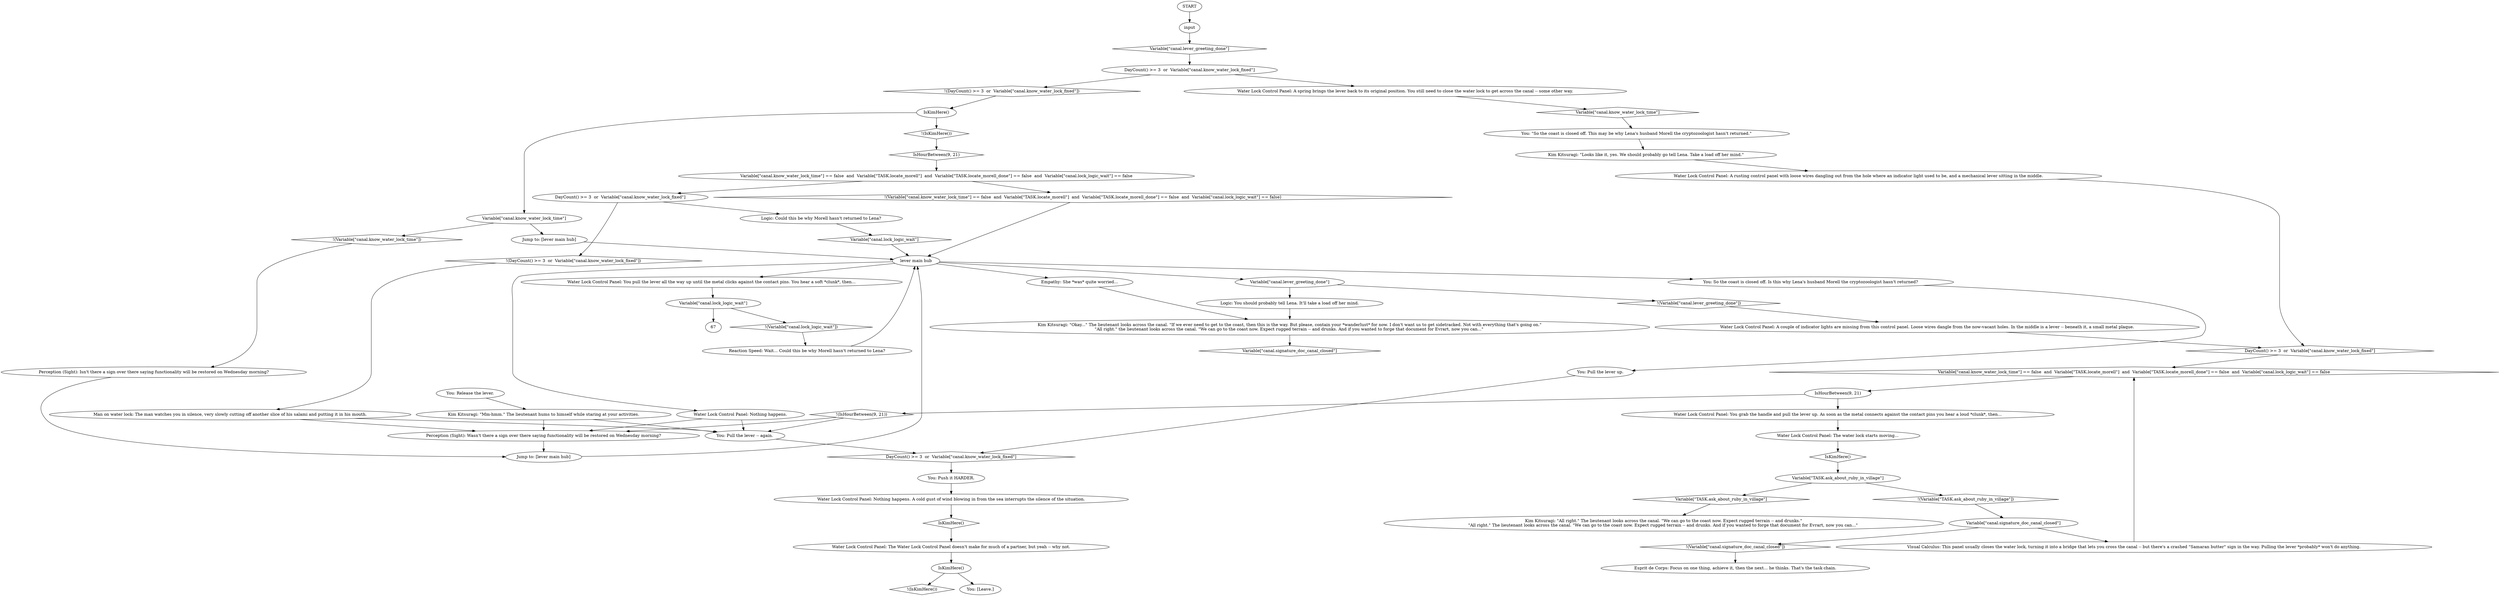 # CANAL / WATERLOCK LEVER
# this is the button-switch-lever-thing that closes the waterlock once it's been fixed on day 3
# ==================================================
digraph G {
	  0 [label="START"];
	  1 [label="input"];
	  2 [label="lever main hub"];
	  3 [label="You: So the coast is closed off. Is this why Lena's husband Morell the cryptozoologist hasn't returned?"];
	  4 [label="Esprit de Corps: Focus on one thing, achieve it, then the next... he thinks. That's the task chain."];
	  5 [label="Water Lock Control Panel: Nothing happens. A cold gust of wind blowing in from the sea interrupts the silence of the situation."];
	  6 [label="Variable[\"TASK.ask_about_ruby_in_village\"]"];
	  7 [label="Variable[\"TASK.ask_about_ruby_in_village\"]", shape=diamond];
	  8 [label="!(Variable[\"TASK.ask_about_ruby_in_village\"])", shape=diamond];
	  9 [label="Jump to: [lever main hub]"];
	  10 [label="Water Lock Control Panel: The water lock starts moving..."];
	  11 [label="Water Lock Control Panel: A couple of indicator lights are missing from this control panel. Loose wires dangle from the now-vacant holes. In the middle is a lever -- beneath it, a small metal plaque."];
	  12 [label="Reaction Speed: Wait... Could this be why Morell hasn't returned to Lena?"];
	  13 [label="Perception (Sight): Isn't there a sign over there saying functionality will be restored on Wednesday morning?"];
	  14 [label="Kim Kitsuragi: \"All right.\" The lieutenant looks across the canal. \"We can go to the coast now. Expect rugged terrain -- and drunks.\"\n\"All right.\" The lieutenant looks across the canal. \"We can go to the coast now. Expect rugged terrain -- and drunks. And if you wanted to forge that document for Evrart, now you can...\" "];
	  15 [label="Kim Kitsuragi: \"Looks like it, yes. We should probably go tell Lena. Take a load off her mind.\""];
	  16 [label="You: Release the lever."];
	  17 [label="Perception (Sight): Wasn't there a sign over there saying functionality will be restored on Wednesday morning?"];
	  18 [label="You: \"So the coast is closed off. This may be why Lena's husband Morell the cryptozoologist hasn't returned.\""];
	  19 [label="Variable[\"canal.lever_greeting_done\"]"];
	  20 [label="Variable[\"canal.lever_greeting_done\"]", shape=diamond];
	  21 [label="!(Variable[\"canal.lever_greeting_done\"])", shape=diamond];
	  22 [label="Logic: You should probably tell Lena. It'll take a load off her mind."];
	  23 [label="IsKimHere()"];
	  24 [label="IsKimHere()", shape=diamond];
	  25 [label="!(IsKimHere())", shape=diamond];
	  26 [label="You: [Leave.]"];
	  27 [label="Water Lock Control Panel: You pull the lever all the way up until the metal clicks against the contact pins. You hear a soft *clunk*, then..."];
	  28 [label="IsKimHere()"];
	  29 [label="IsKimHere()", shape=diamond];
	  30 [label="!(IsKimHere())", shape=diamond];
	  31 [label="Variable[\"canal.know_water_lock_time\"]"];
	  32 [label="Variable[\"canal.know_water_lock_time\"]", shape=diamond];
	  33 [label="!(Variable[\"canal.know_water_lock_time\"])", shape=diamond];
	  34 [label="Jump to: [lever main hub]"];
	  35 [label="Kim Kitsuragi: \"Okay...\" The lieutenant looks across the canal. \"If we ever need to get to the coast, then this is the way. But please, contain your *wanderlust* for now. I don't want us to get sidetracked. Not with everything that's going on.\"\n\"All right.\" the lieutenant looks across the canal. \"We can go to the coast now. Expect rugged terrain -- and drunks. And if you wanted to forge that document for Evrart, now you can...\" "];
	  36 [label="Variable[\"canal.signature_doc_canal_closed\"]"];
	  37 [label="Variable[\"canal.signature_doc_canal_closed\"]", shape=diamond];
	  38 [label="!(Variable[\"canal.signature_doc_canal_closed\"])", shape=diamond];
	  39 [label="Visual Calculus: This panel usually closes the water lock, turning it into a bridge that lets you cross the canal -- but there's a crashed \"Samaran butter\" sign in the way. Pulling the lever *probably* won't do anything."];
	  40 [label="Man on water lock: The man watches you in silence, very slowly cutting off another slice of his salami and putting it in his mouth."];
	  41 [label="Variable[\"canal.know_water_lock_time\"] == false  and  Variable[\"TASK.locate_morell\"]  and  Variable[\"TASK.locate_morell_done\"] == false  and  Variable[\"canal.lock_logic_wait\"] == false"];
	  42 [label="Variable[\"canal.know_water_lock_time\"] == false  and  Variable[\"TASK.locate_morell\"]  and  Variable[\"TASK.locate_morell_done\"] == false  and  Variable[\"canal.lock_logic_wait\"] == false", shape=diamond];
	  43 [label="!(Variable[\"canal.know_water_lock_time\"] == false  and  Variable[\"TASK.locate_morell\"]  and  Variable[\"TASK.locate_morell_done\"] == false  and  Variable[\"canal.lock_logic_wait\"] == false)", shape=diamond];
	  44 [label="DayCount() >= 3  or  Variable[\"canal.know_water_lock_fixed\"]"];
	  45 [label="DayCount() >= 3  or  Variable[\"canal.know_water_lock_fixed\"]", shape=diamond];
	  46 [label="!(DayCount() >= 3  or  Variable[\"canal.know_water_lock_fixed\"])", shape=diamond];
	  47 [label="Logic: Could this be why Morell hasn't returned to Lena?"];
	  48 [label="IsHourBetween(9, 21)"];
	  49 [label="IsHourBetween(9, 21)", shape=diamond];
	  50 [label="!(IsHourBetween(9, 21))", shape=diamond];
	  51 [label="Water Lock Control Panel: You grab the handle and pull the lever up. As soon as the metal connects against the contact pins you hear a loud *clunk*, then..."];
	  52 [label="You: Push it HARDER."];
	  53 [label="You: Pull the lever -- again."];
	  54 [label="Empathy: She *was* quite worried..."];
	  55 [label="Water Lock Control Panel: A rusting control panel with loose wires dangling out from the hole where an indicator light used to be, and a mechanical lever sitting in the middle."];
	  56 [label="DayCount() >= 3  or  Variable[\"canal.know_water_lock_fixed\"]"];
	  57 [label="DayCount() >= 3  or  Variable[\"canal.know_water_lock_fixed\"]", shape=diamond];
	  58 [label="!(DayCount() >= 3  or  Variable[\"canal.know_water_lock_fixed\"])", shape=diamond];
	  59 [label="Water Lock Control Panel: A spring brings the lever back to its original position. You still need to close the water lock to get across the canal -- some other way."];
	  60 [label="Kim Kitsuragi: \"Mm-hmm.\" The lieutenant hums to himself while staring at your activities."];
	  61 [label="Water Lock Control Panel: The Water Lock Control Panel doesn't make for much of a partner, but yeah -- why not."];
	  62 [label="You: Pull the lever up."];
	  63 [label="Water Lock Control Panel: Nothing happens."];
	  64 [label="Variable[\"canal.lock_logic_wait\"]"];
	  65 [label="Variable[\"canal.lock_logic_wait\"]", shape=diamond];
	  66 [label="!(Variable[\"canal.lock_logic_wait\"])", shape=diamond];
	  0 -> 1
	  1 -> 20
	  2 -> 3
	  2 -> 19
	  2 -> 54
	  2 -> 27
	  2 -> 63
	  3 -> 62
	  5 -> 29
	  6 -> 8
	  6 -> 7
	  7 -> 14
	  8 -> 36
	  9 -> 2
	  10 -> 24
	  11 -> 45
	  12 -> 2
	  13 -> 9
	  15 -> 55
	  16 -> 60
	  17 -> 9
	  18 -> 15
	  19 -> 21
	  19 -> 22
	  20 -> 56
	  21 -> 11
	  22 -> 35
	  23 -> 25
	  23 -> 26
	  24 -> 6
	  27 -> 64
	  28 -> 30
	  28 -> 31
	  29 -> 61
	  30 -> 49
	  31 -> 33
	  31 -> 34
	  32 -> 18
	  33 -> 13
	  34 -> 2
	  35 -> 37
	  36 -> 38
	  36 -> 39
	  38 -> 4
	  39 -> 42
	  40 -> 17
	  40 -> 53
	  41 -> 43
	  41 -> 44
	  42 -> 48
	  43 -> 2
	  44 -> 46
	  44 -> 47
	  45 -> 42
	  46 -> 40
	  47 -> 65
	  48 -> 50
	  48 -> 51
	  49 -> 41
	  50 -> 17
	  50 -> 53
	  51 -> 10
	  52 -> 5
	  53 -> 57
	  54 -> 35
	  55 -> 45
	  56 -> 58
	  56 -> 59
	  57 -> 52
	  58 -> 28
	  59 -> 32
	  60 -> 17
	  60 -> 53
	  61 -> 23
	  62 -> 57
	  63 -> 17
	  63 -> 53
	  64 -> 66
	  64 -> 67
	  65 -> 2
	  66 -> 12
}

